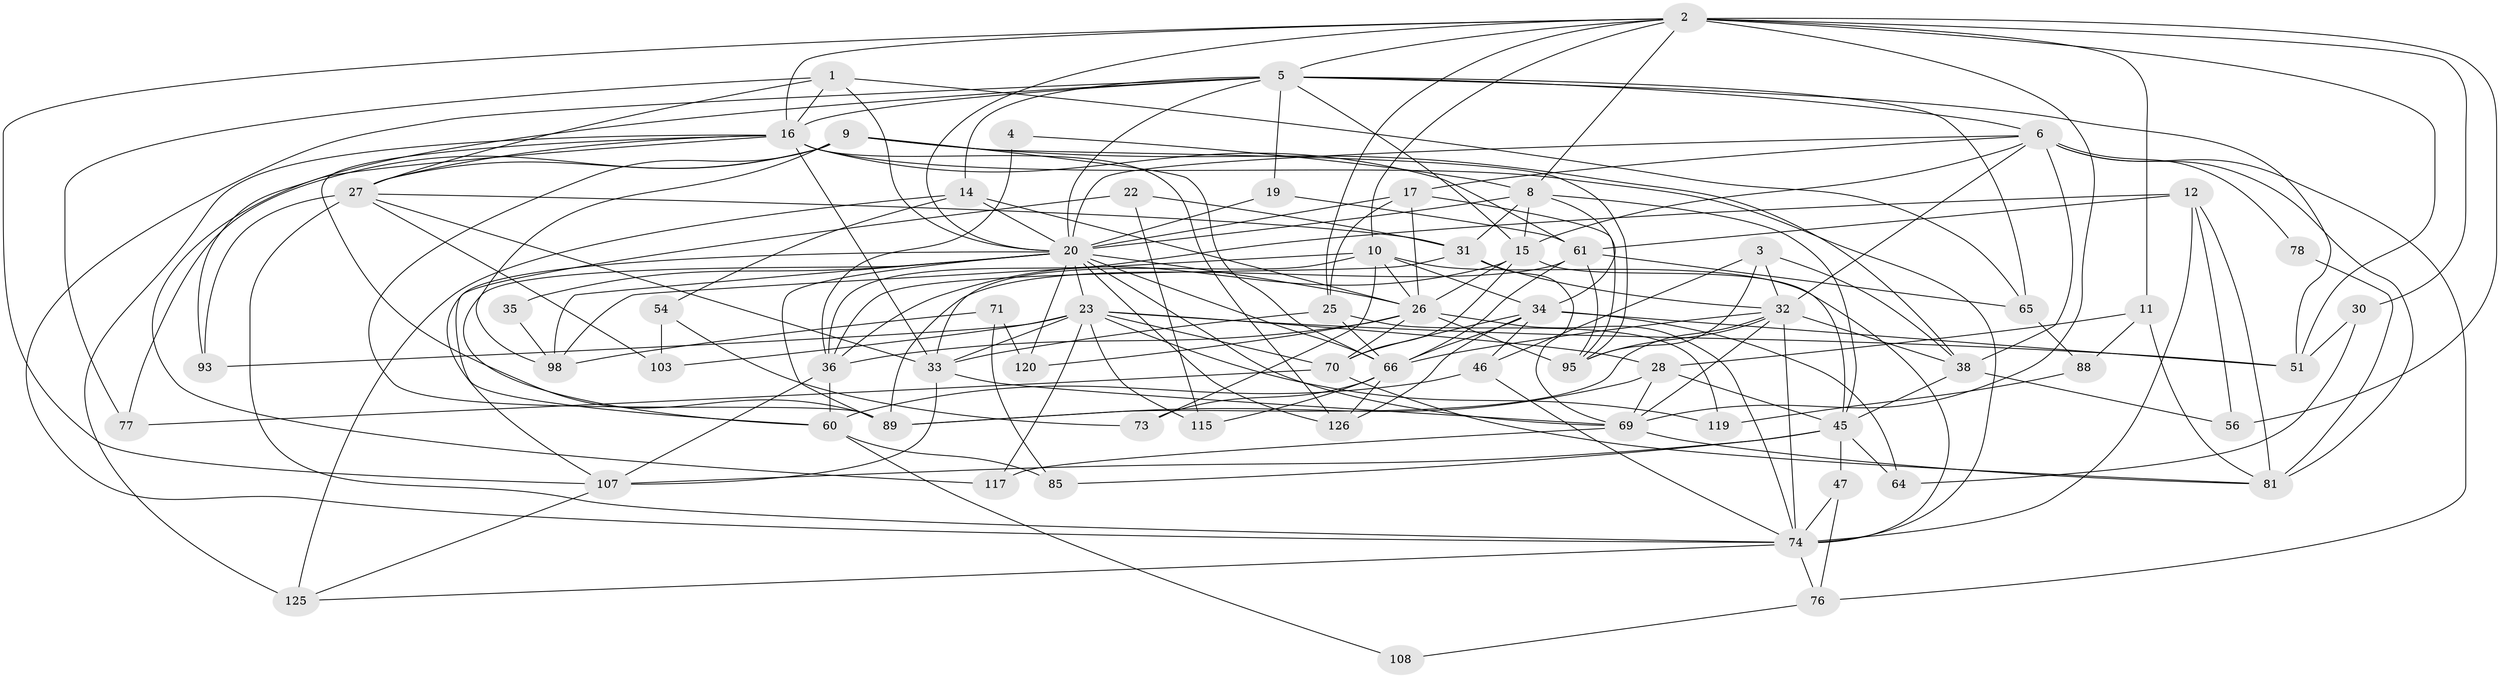 // original degree distribution, {3: 0.3157894736842105, 2: 0.09774436090225563, 4: 0.2781954887218045, 5: 0.15037593984962405, 6: 0.11278195488721804, 7: 0.045112781954887216}
// Generated by graph-tools (version 1.1) at 2025/15/03/09/25 04:15:10]
// undirected, 66 vertices, 185 edges
graph export_dot {
graph [start="1"]
  node [color=gray90,style=filled];
  1 [super="+84"];
  2 [super="+59+91"];
  3 [super="+37"];
  4;
  5 [super="+90+7+52"];
  6 [super="+41+122"];
  8 [super="+58"];
  9 [super="+128"];
  10 [super="+24"];
  11 [super="+50+101"];
  12 [super="+13"];
  14 [super="+55"];
  15 [super="+18"];
  16 [super="+21"];
  17 [super="+104"];
  19 [super="+68"];
  20 [super="+57+40+102+49"];
  22;
  23 [super="+67+39"];
  25 [super="+62"];
  26 [super="+111+121+97"];
  27 [super="+96"];
  28;
  30;
  31 [super="+75"];
  32 [super="+48"];
  33 [super="+116"];
  34 [super="+99"];
  35;
  36 [super="+114"];
  38 [super="+44"];
  45 [super="+80"];
  46;
  47;
  51 [super="+87"];
  54;
  56 [super="+83"];
  60;
  61 [super="+110"];
  64;
  65;
  66 [super="+113"];
  69 [super="+118+112"];
  70 [super="+105"];
  71;
  73 [super="+130"];
  74 [super="+79"];
  76 [super="+94"];
  77;
  78;
  81;
  85;
  88;
  89 [super="+123"];
  93;
  95 [super="+109"];
  98;
  103;
  107;
  108;
  115;
  117;
  119;
  120;
  125;
  126;
  1 -- 77;
  1 -- 65;
  1 -- 16;
  1 -- 20;
  1 -- 27;
  2 -- 107;
  2 -- 8;
  2 -- 30;
  2 -- 16;
  2 -- 51;
  2 -- 25;
  2 -- 11 [weight=2];
  2 -- 69;
  2 -- 10;
  2 -- 20;
  2 -- 5 [weight=2];
  2 -- 56;
  3 -- 46;
  3 -- 95;
  3 -- 38;
  3 -- 32;
  4 -- 36;
  4 -- 8;
  5 -- 74;
  5 -- 93;
  5 -- 19;
  5 -- 15;
  5 -- 20;
  5 -- 51;
  5 -- 16;
  5 -- 65;
  5 -- 6;
  5 -- 14;
  6 -- 76 [weight=2];
  6 -- 81;
  6 -- 38;
  6 -- 15;
  6 -- 32;
  6 -- 17;
  6 -- 78;
  6 -- 20;
  8 -- 31;
  8 -- 34;
  8 -- 20;
  8 -- 45;
  8 -- 15;
  9 -- 98;
  9 -- 27;
  9 -- 95;
  9 -- 38;
  9 -- 89;
  9 -- 66;
  9 -- 77;
  10 -- 74;
  10 -- 73;
  10 -- 34;
  10 -- 33;
  10 -- 98;
  10 -- 26;
  11 -- 88;
  11 -- 81;
  11 -- 28;
  12 -- 56;
  12 -- 81;
  12 -- 36;
  12 -- 74;
  12 -- 61;
  14 -- 54;
  14 -- 20;
  14 -- 125;
  14 -- 26;
  15 -- 36 [weight=2];
  15 -- 70;
  15 -- 45;
  15 -- 26;
  16 -- 74 [weight=2];
  16 -- 89;
  16 -- 33;
  16 -- 117;
  16 -- 27;
  16 -- 125;
  16 -- 126;
  16 -- 61;
  17 -- 25;
  17 -- 95;
  17 -- 20;
  17 -- 26;
  19 -- 20;
  19 -- 61;
  20 -- 60;
  20 -- 66;
  20 -- 35;
  20 -- 98;
  20 -- 107;
  20 -- 89;
  20 -- 26 [weight=2];
  20 -- 126;
  20 -- 69;
  20 -- 23;
  20 -- 120;
  22 -- 60;
  22 -- 115;
  22 -- 31;
  23 -- 115;
  23 -- 119 [weight=2];
  23 -- 103;
  23 -- 28 [weight=2];
  23 -- 93 [weight=2];
  23 -- 117;
  23 -- 70;
  23 -- 51;
  23 -- 33;
  25 -- 66;
  25 -- 119;
  25 -- 33;
  26 -- 70;
  26 -- 74;
  26 -- 95;
  26 -- 36;
  26 -- 120;
  27 -- 31;
  27 -- 103;
  27 -- 93;
  27 -- 74;
  27 -- 33;
  28 -- 45;
  28 -- 69;
  28 -- 89;
  30 -- 64;
  30 -- 51;
  31 -- 36;
  31 -- 69;
  31 -- 32;
  32 -- 38;
  32 -- 66;
  32 -- 69;
  32 -- 74;
  32 -- 89;
  32 -- 95;
  33 -- 69;
  33 -- 107;
  34 -- 126;
  34 -- 64;
  34 -- 66;
  34 -- 51;
  34 -- 46;
  34 -- 70;
  35 -- 98;
  36 -- 107;
  36 -- 60;
  38 -- 45;
  38 -- 56;
  45 -- 47 [weight=2];
  45 -- 64;
  45 -- 85;
  45 -- 107;
  46 -- 60;
  46 -- 74;
  47 -- 74;
  47 -- 76;
  54 -- 103;
  54 -- 73;
  60 -- 85;
  60 -- 108;
  61 -- 95;
  61 -- 65;
  61 -- 66;
  61 -- 89;
  65 -- 88;
  66 -- 115;
  66 -- 126;
  66 -- 73;
  69 -- 117;
  69 -- 81;
  70 -- 81;
  70 -- 77;
  71 -- 98;
  71 -- 120;
  71 -- 85;
  74 -- 125;
  74 -- 76 [weight=2];
  76 -- 108;
  78 -- 81;
  88 -- 119;
  107 -- 125;
}
